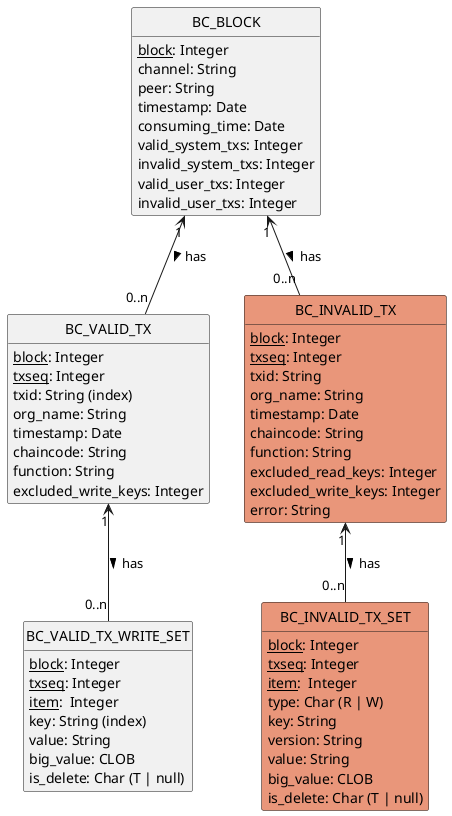 @startuml diagrama-de-entidad-relaciones

!define primary_key(x) <u>x</u>

hide circle
hide methods

class BC_BLOCK {
	  primary_key(block): Integer
      channel: String
	  peer: String
	  timestamp: Date
	  consuming_time: Date
	  valid_system_txs: Integer
	  invalid_system_txs: Integer
	  valid_user_txs: Integer
	  invalid_user_txs: Integer
}

class BC_VALID_TX {
	  primary_key(block): Integer
	  primary_key(txseq): Integer
	  {field} txid: String (index)
	  org_name: String
	  timestamp: Date
	  chaincode: String
	  function: String
	  excluded_write_keys: Integer
}

class BC_INVALID_TX #DarkSalmon {
      primary_key(block): Integer
	  primary_key(txseq): Integer
	  txid: String
	  org_name: String
	  timestamp: Date
	  chaincode: String
	  function: String
	  excluded_read_keys: Integer
	  excluded_write_keys: Integer
	  error: String
	  }

class BC_VALID_TX_WRITE_SET {
      primary_key(block): Integer
	  primary_key(txseq): Integer
	  primary_key(item):  Integer
	  {field} key: String (index)
	  value: String
	  big_value: CLOB
	  {field} is_delete: Char (T | null)
}

class BC_INVALID_TX_SET #DarkSalmon {
      primary_key(block): Integer
	  primary_key(txseq): Integer
	  primary_key(item):  Integer
	  {field} type: Char (R | W)
	  key: String
	  version: String
	  value: String
	  big_value: CLOB
	  {field} is_delete: Char (T | null)
}

BC_VALID_TX --[hidden]right> BC_INVALID_TX

BC_VALID_TX "0..n" --up> "1" BC_BLOCK : < has
BC_INVALID_TX "0..n" --up> "1" BC_BLOCK : < has
BC_INVALID_TX_SET "0..n" --up> "1" BC_INVALID_TX : < has
BC_VALID_TX_WRITE_SET "0..n" --up> "1" BC_VALID_TX : < has

@enduml
